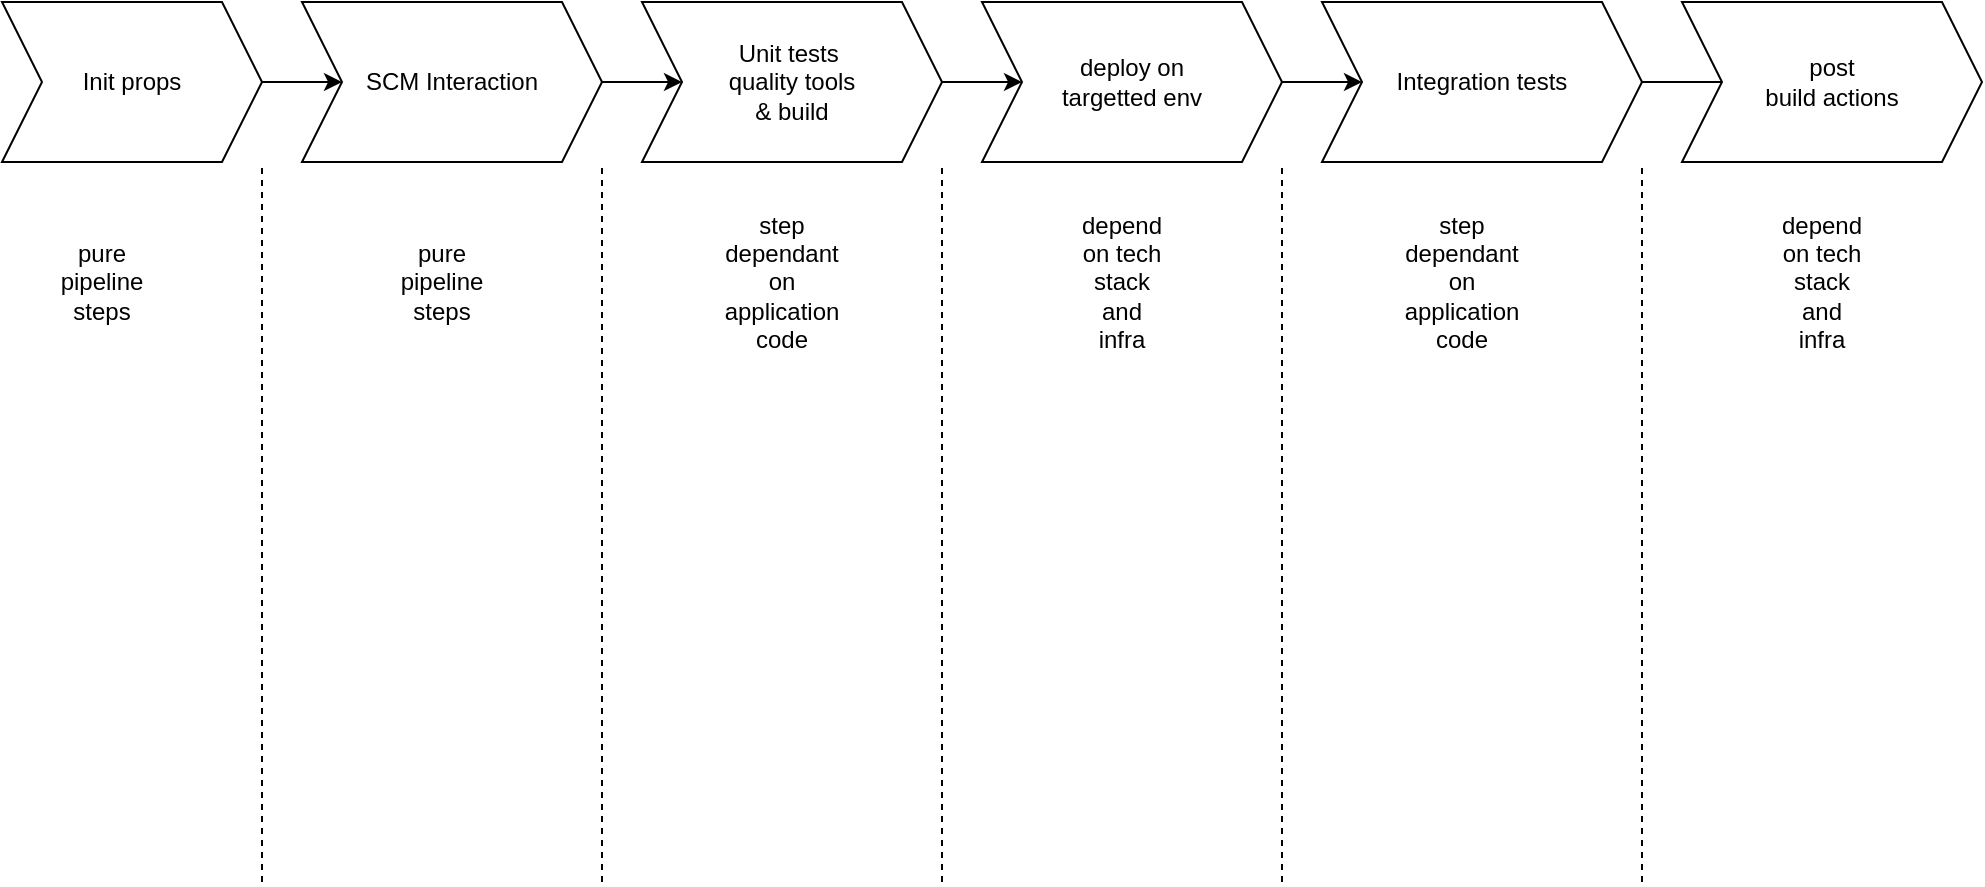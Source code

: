 <mxfile version="13.1.2" type="github">
  <diagram id="UteESkg8PsY_XmZYqFVY" name="Page-1">
    <mxGraphModel dx="1422" dy="713" grid="1" gridSize="10" guides="1" tooltips="1" connect="1" arrows="1" fold="1" page="1" pageScale="1" pageWidth="1169" pageHeight="827" math="0" shadow="0">
      <root>
        <mxCell id="0" />
        <mxCell id="1" value="steps" parent="0" />
        <mxCell id="wmOgwJelC3KoBMGndn4P-7" value="" style="edgeStyle=orthogonalEdgeStyle;rounded=0;orthogonalLoop=1;jettySize=auto;html=1;" edge="1" parent="1" source="wmOgwJelC3KoBMGndn4P-1" target="wmOgwJelC3KoBMGndn4P-2">
          <mxGeometry relative="1" as="geometry" />
        </mxCell>
        <mxCell id="wmOgwJelC3KoBMGndn4P-1" value="Init props" style="shape=step;perimeter=stepPerimeter;whiteSpace=wrap;html=1;fixedSize=1;" vertex="1" parent="1">
          <mxGeometry x="80" y="80" width="130" height="80" as="geometry" />
        </mxCell>
        <mxCell id="wmOgwJelC3KoBMGndn4P-8" value="" style="edgeStyle=orthogonalEdgeStyle;rounded=0;orthogonalLoop=1;jettySize=auto;html=1;" edge="1" parent="1" source="wmOgwJelC3KoBMGndn4P-2" target="wmOgwJelC3KoBMGndn4P-3">
          <mxGeometry relative="1" as="geometry" />
        </mxCell>
        <mxCell id="wmOgwJelC3KoBMGndn4P-2" value="SCM Interaction" style="shape=step;perimeter=stepPerimeter;whiteSpace=wrap;html=1;fixedSize=1;" vertex="1" parent="1">
          <mxGeometry x="230" y="80" width="150" height="80" as="geometry" />
        </mxCell>
        <mxCell id="wmOgwJelC3KoBMGndn4P-9" value="" style="edgeStyle=orthogonalEdgeStyle;rounded=0;orthogonalLoop=1;jettySize=auto;html=1;" edge="1" parent="1" source="wmOgwJelC3KoBMGndn4P-3" target="wmOgwJelC3KoBMGndn4P-4">
          <mxGeometry relative="1" as="geometry" />
        </mxCell>
        <mxCell id="wmOgwJelC3KoBMGndn4P-3" value="Unit tests&amp;nbsp;&lt;br&gt;quality tools&lt;br&gt;&amp;amp; build" style="shape=step;perimeter=stepPerimeter;whiteSpace=wrap;html=1;fixedSize=1;" vertex="1" parent="1">
          <mxGeometry x="400" y="80" width="150" height="80" as="geometry" />
        </mxCell>
        <mxCell id="wmOgwJelC3KoBMGndn4P-10" value="" style="edgeStyle=orthogonalEdgeStyle;rounded=0;orthogonalLoop=1;jettySize=auto;html=1;" edge="1" parent="1" source="wmOgwJelC3KoBMGndn4P-4" target="wmOgwJelC3KoBMGndn4P-5">
          <mxGeometry relative="1" as="geometry" />
        </mxCell>
        <mxCell id="wmOgwJelC3KoBMGndn4P-4" value="deploy on &lt;br&gt;targetted env" style="shape=step;perimeter=stepPerimeter;whiteSpace=wrap;html=1;fixedSize=1;" vertex="1" parent="1">
          <mxGeometry x="570" y="80" width="150" height="80" as="geometry" />
        </mxCell>
        <mxCell id="wmOgwJelC3KoBMGndn4P-11" value="" style="edgeStyle=orthogonalEdgeStyle;rounded=0;orthogonalLoop=1;jettySize=auto;html=1;" edge="1" parent="1" source="wmOgwJelC3KoBMGndn4P-5">
          <mxGeometry relative="1" as="geometry">
            <mxPoint x="960" y="120" as="targetPoint" />
          </mxGeometry>
        </mxCell>
        <mxCell id="wmOgwJelC3KoBMGndn4P-5" value="Integration tests" style="shape=step;perimeter=stepPerimeter;whiteSpace=wrap;html=1;fixedSize=1;" vertex="1" parent="1">
          <mxGeometry x="740" y="80" width="160" height="80" as="geometry" />
        </mxCell>
        <mxCell id="wmOgwJelC3KoBMGndn4P-6" value="post &lt;br&gt;build actions" style="shape=step;perimeter=stepPerimeter;whiteSpace=wrap;html=1;fixedSize=1;" vertex="1" parent="1">
          <mxGeometry x="920" y="80" width="150" height="80" as="geometry" />
        </mxCell>
        <mxCell id="wmOgwJelC3KoBMGndn4P-12" value="steps comments" parent="0" />
        <mxCell id="wmOgwJelC3KoBMGndn4P-13" value="" style="endArrow=none;dashed=1;html=1;" edge="1" parent="wmOgwJelC3KoBMGndn4P-12">
          <mxGeometry width="50" height="50" relative="1" as="geometry">
            <mxPoint x="550" y="520" as="sourcePoint" />
            <mxPoint x="550" y="160" as="targetPoint" />
          </mxGeometry>
        </mxCell>
        <mxCell id="wmOgwJelC3KoBMGndn4P-14" value="" style="endArrow=none;dashed=1;html=1;" edge="1" parent="wmOgwJelC3KoBMGndn4P-12">
          <mxGeometry width="50" height="50" relative="1" as="geometry">
            <mxPoint x="720" y="520" as="sourcePoint" />
            <mxPoint x="720" y="160" as="targetPoint" />
          </mxGeometry>
        </mxCell>
        <mxCell id="wmOgwJelC3KoBMGndn4P-15" value="" style="endArrow=none;dashed=1;html=1;" edge="1" parent="wmOgwJelC3KoBMGndn4P-12">
          <mxGeometry width="50" height="50" relative="1" as="geometry">
            <mxPoint x="900" y="520" as="sourcePoint" />
            <mxPoint x="900" y="160" as="targetPoint" />
          </mxGeometry>
        </mxCell>
        <mxCell id="wmOgwJelC3KoBMGndn4P-16" value="" style="endArrow=none;dashed=1;html=1;" edge="1" parent="wmOgwJelC3KoBMGndn4P-12">
          <mxGeometry width="50" height="50" relative="1" as="geometry">
            <mxPoint x="380" y="520" as="sourcePoint" />
            <mxPoint x="380" y="160" as="targetPoint" />
          </mxGeometry>
        </mxCell>
        <mxCell id="wmOgwJelC3KoBMGndn4P-17" value="" style="endArrow=none;dashed=1;html=1;" edge="1" parent="wmOgwJelC3KoBMGndn4P-12">
          <mxGeometry width="50" height="50" relative="1" as="geometry">
            <mxPoint x="210" y="520" as="sourcePoint" />
            <mxPoint x="210" y="160" as="targetPoint" />
          </mxGeometry>
        </mxCell>
        <mxCell id="wmOgwJelC3KoBMGndn4P-18" value="pure pipeline steps" style="text;html=1;strokeColor=none;fillColor=none;align=center;verticalAlign=middle;whiteSpace=wrap;rounded=0;" vertex="1" parent="wmOgwJelC3KoBMGndn4P-12">
          <mxGeometry x="110" y="210" width="40" height="20" as="geometry" />
        </mxCell>
        <mxCell id="wmOgwJelC3KoBMGndn4P-19" value="pure pipeline steps" style="text;html=1;strokeColor=none;fillColor=none;align=center;verticalAlign=middle;whiteSpace=wrap;rounded=0;" vertex="1" parent="wmOgwJelC3KoBMGndn4P-12">
          <mxGeometry x="280" y="210" width="40" height="20" as="geometry" />
        </mxCell>
        <mxCell id="wmOgwJelC3KoBMGndn4P-20" value="step dependant on application code" style="text;html=1;strokeColor=none;fillColor=none;align=center;verticalAlign=middle;whiteSpace=wrap;rounded=0;" vertex="1" parent="wmOgwJelC3KoBMGndn4P-12">
          <mxGeometry x="450" y="210" width="40" height="20" as="geometry" />
        </mxCell>
        <mxCell id="wmOgwJelC3KoBMGndn4P-21" value="depend on tech stack and infra" style="text;html=1;strokeColor=none;fillColor=none;align=center;verticalAlign=middle;whiteSpace=wrap;rounded=0;" vertex="1" parent="wmOgwJelC3KoBMGndn4P-12">
          <mxGeometry x="620" y="210" width="40" height="20" as="geometry" />
        </mxCell>
        <mxCell id="wmOgwJelC3KoBMGndn4P-22" value="step dependant on application code" style="text;html=1;strokeColor=none;fillColor=none;align=center;verticalAlign=middle;whiteSpace=wrap;rounded=0;" vertex="1" parent="wmOgwJelC3KoBMGndn4P-12">
          <mxGeometry x="790" y="210" width="40" height="20" as="geometry" />
        </mxCell>
        <mxCell id="wmOgwJelC3KoBMGndn4P-23" value="depend on tech stack and infra" style="text;html=1;strokeColor=none;fillColor=none;align=center;verticalAlign=middle;whiteSpace=wrap;rounded=0;" vertex="1" parent="wmOgwJelC3KoBMGndn4P-12">
          <mxGeometry x="970" y="210" width="40" height="20" as="geometry" />
        </mxCell>
        <mxCell id="wmOgwJelC3KoBMGndn4P-24" value="back" parent="0" visible="0" />
        <mxCell id="wmOgwJelC3KoBMGndn4P-39" value="" style="edgeStyle=orthogonalEdgeStyle;rounded=0;orthogonalLoop=1;jettySize=auto;html=1;fontColor=none;" edge="1" parent="wmOgwJelC3KoBMGndn4P-24" source="wmOgwJelC3KoBMGndn4P-28" target="wmOgwJelC3KoBMGndn4P-31">
          <mxGeometry relative="1" as="geometry" />
        </mxCell>
        <mxCell id="wmOgwJelC3KoBMGndn4P-28" value="Init props" style="shape=step;perimeter=stepPerimeter;whiteSpace=wrap;html=1;fixedSize=1;" vertex="1" parent="wmOgwJelC3KoBMGndn4P-24">
          <mxGeometry x="100" y="100" width="130" height="80" as="geometry" />
        </mxCell>
        <mxCell id="wmOgwJelC3KoBMGndn4P-41" value="" style="edgeStyle=orthogonalEdgeStyle;rounded=0;orthogonalLoop=1;jettySize=auto;html=1;fontColor=none;" edge="1" parent="wmOgwJelC3KoBMGndn4P-24" source="wmOgwJelC3KoBMGndn4P-29" target="wmOgwJelC3KoBMGndn4P-30">
          <mxGeometry relative="1" as="geometry" />
        </mxCell>
        <mxCell id="wmOgwJelC3KoBMGndn4P-29" value="CDK" style="shape=step;perimeter=stepPerimeter;whiteSpace=wrap;html=1;fixedSize=1;" vertex="1" parent="wmOgwJelC3KoBMGndn4P-24">
          <mxGeometry x="420" y="100" width="150" height="80" as="geometry" />
        </mxCell>
        <mxCell id="wmOgwJelC3KoBMGndn4P-42" value="" style="edgeStyle=orthogonalEdgeStyle;rounded=0;orthogonalLoop=1;jettySize=auto;html=1;fontColor=none;" edge="1" parent="wmOgwJelC3KoBMGndn4P-24" source="wmOgwJelC3KoBMGndn4P-30" target="wmOgwJelC3KoBMGndn4P-32">
          <mxGeometry relative="1" as="geometry" />
        </mxCell>
        <mxCell id="wmOgwJelC3KoBMGndn4P-30" value="Finalize" style="shape=step;perimeter=stepPerimeter;whiteSpace=wrap;html=1;fixedSize=1;" vertex="1" parent="wmOgwJelC3KoBMGndn4P-24">
          <mxGeometry x="590" y="100" width="150" height="80" as="geometry" />
        </mxCell>
        <mxCell id="wmOgwJelC3KoBMGndn4P-40" value="" style="edgeStyle=orthogonalEdgeStyle;rounded=0;orthogonalLoop=1;jettySize=auto;html=1;fontColor=none;" edge="1" parent="wmOgwJelC3KoBMGndn4P-24" source="wmOgwJelC3KoBMGndn4P-31" target="wmOgwJelC3KoBMGndn4P-29">
          <mxGeometry relative="1" as="geometry" />
        </mxCell>
        <mxCell id="wmOgwJelC3KoBMGndn4P-31" value="SCM" style="shape=step;perimeter=stepPerimeter;whiteSpace=wrap;html=1;fixedSize=1;" vertex="1" parent="wmOgwJelC3KoBMGndn4P-24">
          <mxGeometry x="260" y="100" width="130" height="80" as="geometry" />
        </mxCell>
        <mxCell id="wmOgwJelC3KoBMGndn4P-43" value="" style="edgeStyle=orthogonalEdgeStyle;rounded=0;orthogonalLoop=1;jettySize=auto;html=1;fontColor=none;" edge="1" parent="wmOgwJelC3KoBMGndn4P-24" source="wmOgwJelC3KoBMGndn4P-32" target="wmOgwJelC3KoBMGndn4P-33">
          <mxGeometry relative="1" as="geometry" />
        </mxCell>
        <mxCell id="wmOgwJelC3KoBMGndn4P-32" value="Actor" style="shape=umlActor;verticalLabelPosition=bottom;labelBackgroundColor=#ffffff;verticalAlign=top;html=1;outlineConnect=0;noLabel=1;fontColor=none;" vertex="1" parent="wmOgwJelC3KoBMGndn4P-24">
          <mxGeometry x="800" y="110" width="30" height="60" as="geometry" />
        </mxCell>
        <mxCell id="wmOgwJelC3KoBMGndn4P-44" value="" style="edgeStyle=orthogonalEdgeStyle;rounded=0;orthogonalLoop=1;jettySize=auto;html=1;fontColor=none;" edge="1" parent="wmOgwJelC3KoBMGndn4P-24" source="wmOgwJelC3KoBMGndn4P-33" target="wmOgwJelC3KoBMGndn4P-34">
          <mxGeometry relative="1" as="geometry" />
        </mxCell>
        <mxCell id="wmOgwJelC3KoBMGndn4P-33" value="Actor" style="shape=umlActor;verticalLabelPosition=bottom;labelBackgroundColor=#ffffff;verticalAlign=top;html=1;outlineConnect=0;noLabel=1;fontColor=none;" vertex="1" parent="wmOgwJelC3KoBMGndn4P-24">
          <mxGeometry x="880" y="110" width="30" height="60" as="geometry" />
        </mxCell>
        <mxCell id="wmOgwJelC3KoBMGndn4P-34" value="Actor" style="shape=umlActor;verticalLabelPosition=bottom;labelBackgroundColor=#ffffff;verticalAlign=top;html=1;outlineConnect=0;noLabel=1;fontColor=none;" vertex="1" parent="wmOgwJelC3KoBMGndn4P-24">
          <mxGeometry x="970" y="110" width="30" height="60" as="geometry" />
        </mxCell>
        <mxCell id="wmOgwJelC3KoBMGndn4P-45" value="revision id" style="text;html=1;strokeColor=none;fillColor=none;align=center;verticalAlign=middle;whiteSpace=wrap;rounded=0;fontColor=none;" vertex="1" parent="wmOgwJelC3KoBMGndn4P-24">
          <mxGeometry x="795" y="200" width="40" height="20" as="geometry" />
        </mxCell>
        <mxCell id="wmOgwJelC3KoBMGndn4P-46" value="alb lambdas&lt;br&gt;version and alias" style="text;html=1;strokeColor=none;fillColor=none;align=center;verticalAlign=middle;whiteSpace=wrap;rounded=0;fontColor=none;" vertex="1" parent="wmOgwJelC3KoBMGndn4P-24">
          <mxGeometry x="875" y="200" width="40" height="20" as="geometry" />
        </mxCell>
        <mxCell id="wmOgwJelC3KoBMGndn4P-47" value="db updates (optional)" style="text;html=1;strokeColor=none;fillColor=none;align=center;verticalAlign=middle;whiteSpace=wrap;rounded=0;fontColor=none;" vertex="1" parent="wmOgwJelC3KoBMGndn4P-24">
          <mxGeometry x="965" y="200" width="40" height="20" as="geometry" />
        </mxCell>
        <mxCell id="wmOgwJelC3KoBMGndn4P-48" value="delete-env" style="shape=step;perimeter=stepPerimeter;whiteSpace=wrap;html=1;fixedSize=1;fontColor=none;" vertex="1" parent="wmOgwJelC3KoBMGndn4P-24">
          <mxGeometry x="100" y="380" width="120" height="80" as="geometry" />
        </mxCell>
      </root>
    </mxGraphModel>
  </diagram>
</mxfile>

